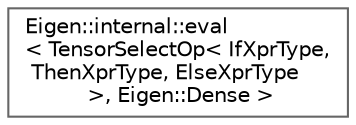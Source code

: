 digraph "类继承关系图"
{
 // LATEX_PDF_SIZE
  bgcolor="transparent";
  edge [fontname=Helvetica,fontsize=10,labelfontname=Helvetica,labelfontsize=10];
  node [fontname=Helvetica,fontsize=10,shape=box,height=0.2,width=0.4];
  rankdir="LR";
  Node0 [id="Node000000",label="Eigen::internal::eval\l\< TensorSelectOp\< IfXprType,\l ThenXprType, ElseXprType\l \>, Eigen::Dense \>",height=0.2,width=0.4,color="grey40", fillcolor="white", style="filled",URL="$struct_eigen_1_1internal_1_1eval_3_01_tensor_select_op_3_01_if_xpr_type_00_01_then_xpr_type_00_0a870a7ff2702168df3e9b7b8d1181076.html",tooltip=" "];
}
